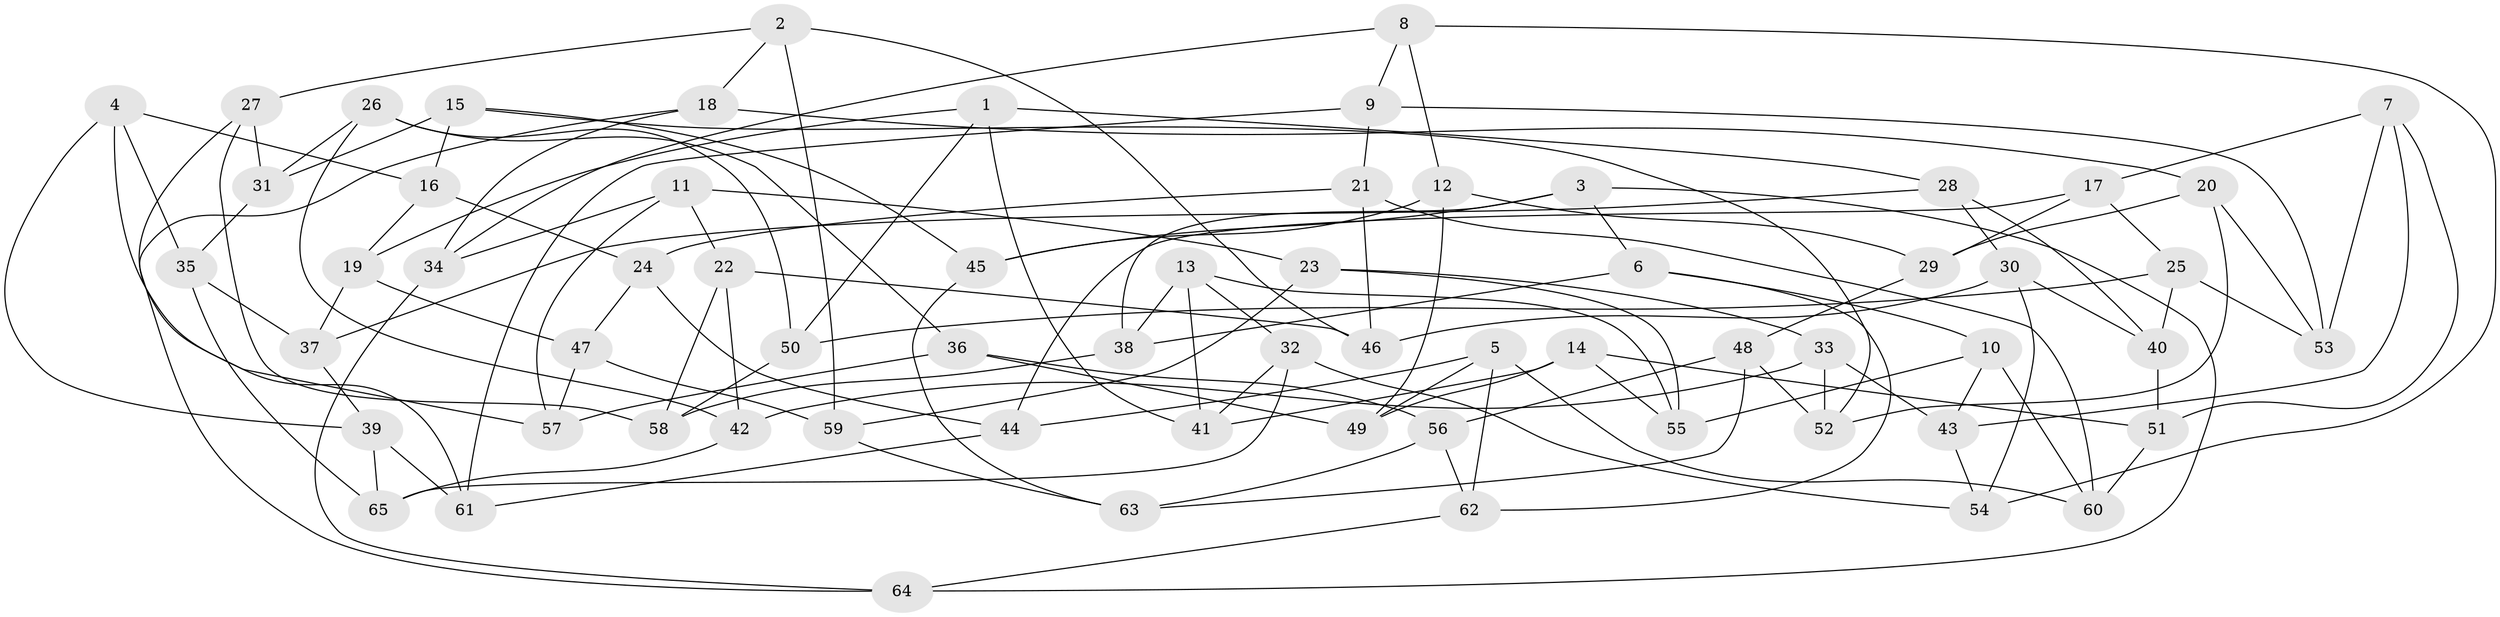 // coarse degree distribution, {10: 0.1, 7: 0.15, 8: 0.05, 4: 0.35, 9: 0.1, 13: 0.05, 5: 0.1, 6: 0.1}
// Generated by graph-tools (version 1.1) at 2025/21/03/04/25 18:21:01]
// undirected, 65 vertices, 130 edges
graph export_dot {
graph [start="1"]
  node [color=gray90,style=filled];
  1;
  2;
  3;
  4;
  5;
  6;
  7;
  8;
  9;
  10;
  11;
  12;
  13;
  14;
  15;
  16;
  17;
  18;
  19;
  20;
  21;
  22;
  23;
  24;
  25;
  26;
  27;
  28;
  29;
  30;
  31;
  32;
  33;
  34;
  35;
  36;
  37;
  38;
  39;
  40;
  41;
  42;
  43;
  44;
  45;
  46;
  47;
  48;
  49;
  50;
  51;
  52;
  53;
  54;
  55;
  56;
  57;
  58;
  59;
  60;
  61;
  62;
  63;
  64;
  65;
  1 -- 19;
  1 -- 28;
  1 -- 41;
  1 -- 50;
  2 -- 27;
  2 -- 18;
  2 -- 59;
  2 -- 46;
  3 -- 6;
  3 -- 45;
  3 -- 64;
  3 -- 38;
  4 -- 57;
  4 -- 16;
  4 -- 35;
  4 -- 39;
  5 -- 44;
  5 -- 49;
  5 -- 62;
  5 -- 60;
  6 -- 10;
  6 -- 62;
  6 -- 38;
  7 -- 17;
  7 -- 43;
  7 -- 53;
  7 -- 51;
  8 -- 9;
  8 -- 12;
  8 -- 54;
  8 -- 34;
  9 -- 21;
  9 -- 53;
  9 -- 61;
  10 -- 60;
  10 -- 55;
  10 -- 43;
  11 -- 34;
  11 -- 57;
  11 -- 23;
  11 -- 22;
  12 -- 49;
  12 -- 45;
  12 -- 29;
  13 -- 32;
  13 -- 38;
  13 -- 55;
  13 -- 41;
  14 -- 51;
  14 -- 41;
  14 -- 49;
  14 -- 55;
  15 -- 16;
  15 -- 52;
  15 -- 31;
  15 -- 45;
  16 -- 19;
  16 -- 24;
  17 -- 29;
  17 -- 44;
  17 -- 25;
  18 -- 64;
  18 -- 20;
  18 -- 34;
  19 -- 37;
  19 -- 47;
  20 -- 29;
  20 -- 52;
  20 -- 53;
  21 -- 46;
  21 -- 60;
  21 -- 24;
  22 -- 42;
  22 -- 46;
  22 -- 58;
  23 -- 55;
  23 -- 33;
  23 -- 59;
  24 -- 47;
  24 -- 44;
  25 -- 53;
  25 -- 50;
  25 -- 40;
  26 -- 42;
  26 -- 31;
  26 -- 50;
  26 -- 36;
  27 -- 61;
  27 -- 31;
  27 -- 58;
  28 -- 40;
  28 -- 37;
  28 -- 30;
  29 -- 48;
  30 -- 40;
  30 -- 46;
  30 -- 54;
  31 -- 35;
  32 -- 65;
  32 -- 41;
  32 -- 54;
  33 -- 42;
  33 -- 43;
  33 -- 52;
  34 -- 64;
  35 -- 65;
  35 -- 37;
  36 -- 57;
  36 -- 56;
  36 -- 49;
  37 -- 39;
  38 -- 58;
  39 -- 65;
  39 -- 61;
  40 -- 51;
  42 -- 65;
  43 -- 54;
  44 -- 61;
  45 -- 63;
  47 -- 57;
  47 -- 59;
  48 -- 52;
  48 -- 56;
  48 -- 63;
  50 -- 58;
  51 -- 60;
  56 -- 62;
  56 -- 63;
  59 -- 63;
  62 -- 64;
}
